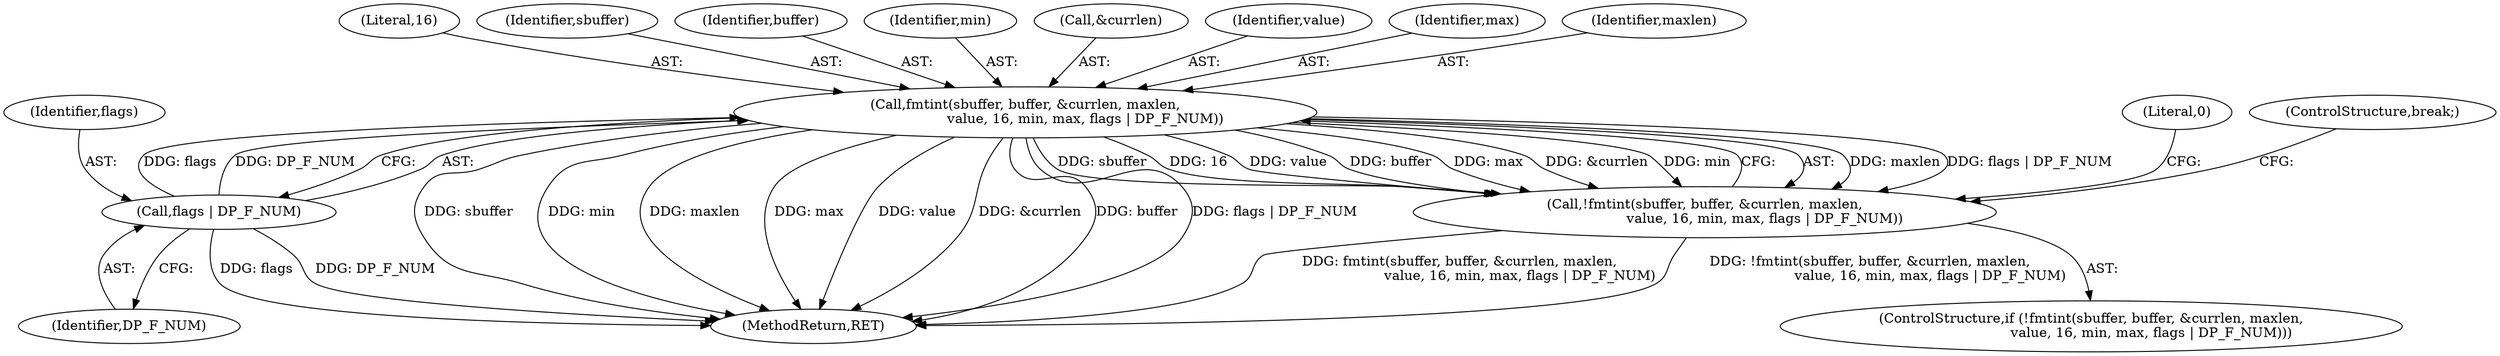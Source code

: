 digraph "0_openssl_578b956fe741bf8e84055547b1e83c28dd902c73@pointer" {
"1000655" [label="(Call,fmtint(sbuffer, buffer, &currlen, maxlen,\n                            value, 16, min, max, flags | DP_F_NUM))"];
"1000665" [label="(Call,flags | DP_F_NUM)"];
"1000654" [label="(Call,!fmtint(sbuffer, buffer, &currlen, maxlen,\n                            value, 16, min, max, flags | DP_F_NUM))"];
"1000662" [label="(Literal,16)"];
"1000655" [label="(Call,fmtint(sbuffer, buffer, &currlen, maxlen,\n                            value, 16, min, max, flags | DP_F_NUM))"];
"1000665" [label="(Call,flags | DP_F_NUM)"];
"1000669" [label="(Literal,0)"];
"1000656" [label="(Identifier,sbuffer)"];
"1000657" [label="(Identifier,buffer)"];
"1000654" [label="(Call,!fmtint(sbuffer, buffer, &currlen, maxlen,\n                            value, 16, min, max, flags | DP_F_NUM))"];
"1000663" [label="(Identifier,min)"];
"1000667" [label="(Identifier,DP_F_NUM)"];
"1000658" [label="(Call,&currlen)"];
"1000661" [label="(Identifier,value)"];
"1000708" [label="(MethodReturn,RET)"];
"1000670" [label="(ControlStructure,break;)"];
"1000653" [label="(ControlStructure,if (!fmtint(sbuffer, buffer, &currlen, maxlen,\n                            value, 16, min, max, flags | DP_F_NUM)))"];
"1000664" [label="(Identifier,max)"];
"1000666" [label="(Identifier,flags)"];
"1000660" [label="(Identifier,maxlen)"];
"1000655" -> "1000654"  [label="AST: "];
"1000655" -> "1000665"  [label="CFG: "];
"1000656" -> "1000655"  [label="AST: "];
"1000657" -> "1000655"  [label="AST: "];
"1000658" -> "1000655"  [label="AST: "];
"1000660" -> "1000655"  [label="AST: "];
"1000661" -> "1000655"  [label="AST: "];
"1000662" -> "1000655"  [label="AST: "];
"1000663" -> "1000655"  [label="AST: "];
"1000664" -> "1000655"  [label="AST: "];
"1000665" -> "1000655"  [label="AST: "];
"1000654" -> "1000655"  [label="CFG: "];
"1000655" -> "1000708"  [label="DDG: sbuffer"];
"1000655" -> "1000708"  [label="DDG: min"];
"1000655" -> "1000708"  [label="DDG: maxlen"];
"1000655" -> "1000708"  [label="DDG: max"];
"1000655" -> "1000708"  [label="DDG: value"];
"1000655" -> "1000708"  [label="DDG: &currlen"];
"1000655" -> "1000708"  [label="DDG: buffer"];
"1000655" -> "1000708"  [label="DDG: flags | DP_F_NUM"];
"1000655" -> "1000654"  [label="DDG: maxlen"];
"1000655" -> "1000654"  [label="DDG: flags | DP_F_NUM"];
"1000655" -> "1000654"  [label="DDG: sbuffer"];
"1000655" -> "1000654"  [label="DDG: 16"];
"1000655" -> "1000654"  [label="DDG: value"];
"1000655" -> "1000654"  [label="DDG: buffer"];
"1000655" -> "1000654"  [label="DDG: max"];
"1000655" -> "1000654"  [label="DDG: &currlen"];
"1000655" -> "1000654"  [label="DDG: min"];
"1000665" -> "1000655"  [label="DDG: flags"];
"1000665" -> "1000655"  [label="DDG: DP_F_NUM"];
"1000665" -> "1000667"  [label="CFG: "];
"1000666" -> "1000665"  [label="AST: "];
"1000667" -> "1000665"  [label="AST: "];
"1000665" -> "1000708"  [label="DDG: flags"];
"1000665" -> "1000708"  [label="DDG: DP_F_NUM"];
"1000654" -> "1000653"  [label="AST: "];
"1000669" -> "1000654"  [label="CFG: "];
"1000670" -> "1000654"  [label="CFG: "];
"1000654" -> "1000708"  [label="DDG: fmtint(sbuffer, buffer, &currlen, maxlen,\n                            value, 16, min, max, flags | DP_F_NUM)"];
"1000654" -> "1000708"  [label="DDG: !fmtint(sbuffer, buffer, &currlen, maxlen,\n                            value, 16, min, max, flags | DP_F_NUM)"];
}
